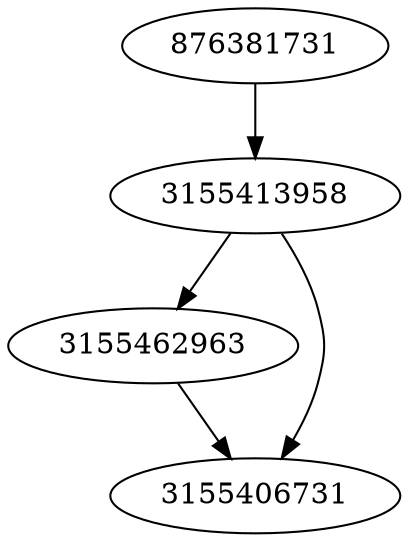 strict digraph  {
876381731;
3155462963;
3155406731;
3155413958;
876381731 -> 3155413958;
3155462963 -> 3155406731;
3155413958 -> 3155406731;
3155413958 -> 3155462963;
}
